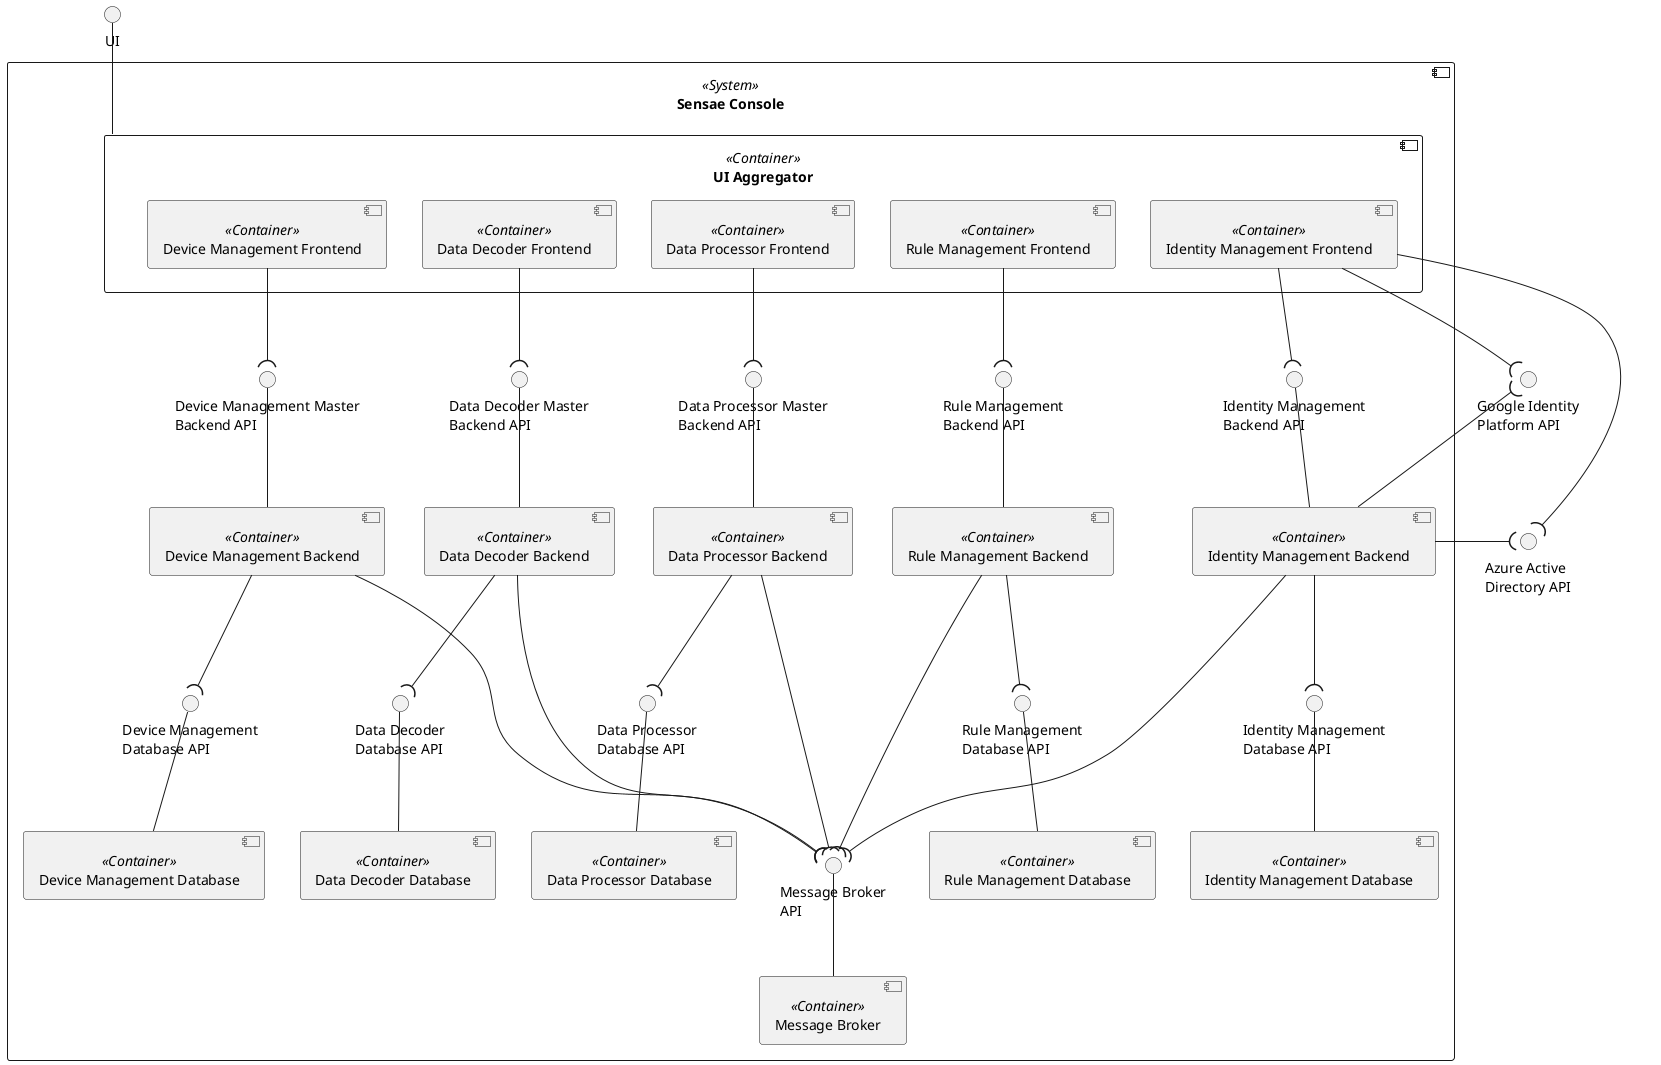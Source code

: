 @startuml logical-view-level2-configuration

skinparam sequenceMessageAlign center
skinparam Shadowing false
skinparam componentStyle uml2
skinparam packageStyle rectangle

interface "UI" as UI

interface "Azure Active\nDirectory API" as AUTH_ENDPOINT
interface "Google Identity\nPlatform API" as GOOGLE_ENDPOINT

component "Sensae Console" <<System>> {
    component "UI Aggregator" as UIAG <<Container>>  {
        component "Device Management Frontend" as DRF <<Container>> 
        component "Data Processor Frontend" as DPF <<Container>> 
        component "Data Decoder Frontend" as DDF <<Container>> 
        component "Identity Management Frontend" as IAMF <<Container>> 
        component "Rule Management Frontend" as RULE_MAN_FRONT <<Container>> 
    }
    component "Message Broker" as MB <<Container>> 

    component "Device Management Backend" as DRB <<Container>> 
    component "Data Processor Backend" as DPB <<Container>> 
    component "Data Decoder Backend" as DDB <<Container>> 
    component "Device Management Database" as DRDB <<Container>> 
    component "Data Processor Database" as DPDB <<Container>> 
    component "Data Decoder Database" as DDDB <<Container>> 
    component "Identity Management Database" as IAMDB <<Container>> 
    component "Identity Management Backend" as IAMB <<Container>> 

    component "Rule Management Backend" as RULE_MAN_BACK <<Container>> 
    component "Rule Management Database" as RULE_MAN_DB <<Container>> 

    interface "Message Broker\nAPI" as MB_API
    interface "Device Management Master\nBackend API" as DRB_API
    interface "Data Processor Master\nBackend API" as DPB_API
    interface "Data Decoder Master\nBackend API" as DDMB_API
    interface "Device Management\nDatabase API" as DRDB_API
    interface "Data Processor\nDatabase API" as DPDB_API
    interface "Data Decoder\nDatabase API" as DDDB_API
    interface "Identity Management\nDatabase API" as IAMDB_API
    interface "Identity Management\nBackend API" as IAMB_API
    interface "Rule Management\nBackend API" as RULE_MAN_BACK_API
    interface "Rule Management\nDatabase API" as RULE_MAN_DB_API

    RULE_MAN_BACK --( RULE_MAN_DB_API
    DPB_API -- DPB
    DDMB_API -- DDB
    DRB_API -- DRB
    DRDB_API -- DRDB
    DPDB_API -- DPDB
    DDDB_API -- DDDB
    IAMDB_API -- IAMDB
    RULE_MAN_BACK_API -- RULE_MAN_BACK
    IAMB_API -- IAMB
    UI -- UIAG
    RULE_MAN_DB_API -- RULE_MAN_DB
    DRB --( DRDB_API
    DPB --( DPDB_API
    DDB --( DDDB_API
    IAMB --( IAMDB_API
    DPF --( DPB_API
    DDF --( DDMB_API
    DRF --( DRB_API
    IAMF --( IAMB_API
    RULE_MAN_FRONT --( RULE_MAN_BACK_API

    DRB ---( MB_API
    DPB ---( MB_API
    DDB ---( MB_API
    IAMB ---( MB_API
    RULE_MAN_BACK ---( MB_API

    IAMF --( AUTH_ENDPOINT
    AUTH_ENDPOINT )-- IAMB
    IAMF --( GOOGLE_ENDPOINT
    GOOGLE_ENDPOINT )-- IAMB

    MB_API -- MB

    GOOGLE_ENDPOINT -[hidden]- AUTH_ENDPOINT

}

@enduml
